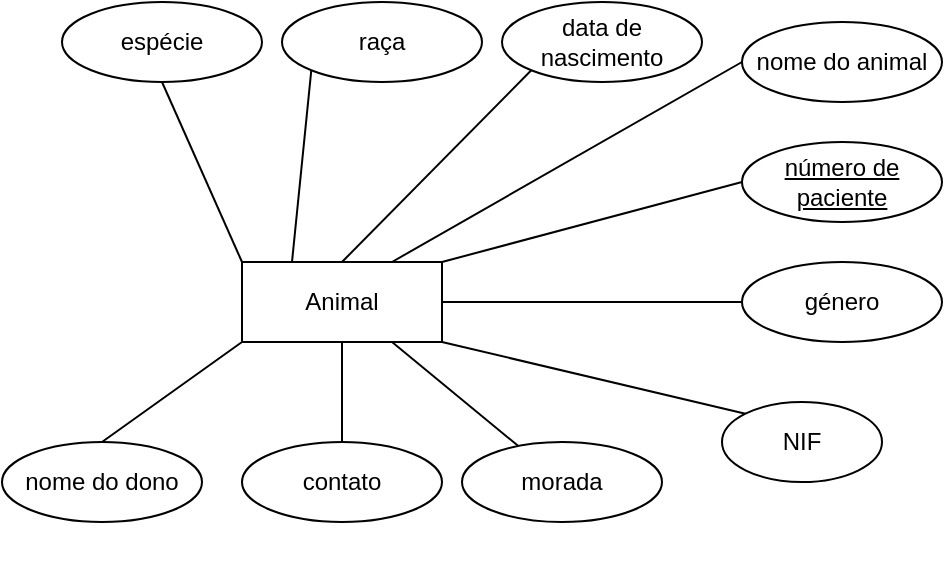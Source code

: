 <mxfile version="21.1.2" type="device">
  <diagram name="Page-1" id="shWKs-2W44PyBMWB-n4u">
    <mxGraphModel dx="1434" dy="836" grid="1" gridSize="10" guides="1" tooltips="1" connect="1" arrows="1" fold="1" page="1" pageScale="1" pageWidth="850" pageHeight="1100" math="0" shadow="0">
      <root>
        <mxCell id="0" />
        <mxCell id="1" parent="0" />
        <mxCell id="khWjaRgN5ZCPHRdJizHZ-2" value="Animal" style="whiteSpace=wrap;html=1;align=center;" vertex="1" parent="1">
          <mxGeometry x="410" y="330" width="100" height="40" as="geometry" />
        </mxCell>
        <mxCell id="khWjaRgN5ZCPHRdJizHZ-29" style="edgeStyle=none;shape=connector;rounded=0;orthogonalLoop=1;jettySize=auto;html=1;exitX=0;exitY=0.5;exitDx=0;exitDy=0;entryX=0.75;entryY=0;entryDx=0;entryDy=0;labelBackgroundColor=default;strokeColor=default;fontFamily=Helvetica;fontSize=11;fontColor=default;endArrow=none;" edge="1" parent="1" source="khWjaRgN5ZCPHRdJizHZ-3" target="khWjaRgN5ZCPHRdJizHZ-2">
          <mxGeometry relative="1" as="geometry" />
        </mxCell>
        <mxCell id="khWjaRgN5ZCPHRdJizHZ-3" value="nome do animal" style="ellipse;whiteSpace=wrap;html=1;align=center;" vertex="1" parent="1">
          <mxGeometry x="660" y="210" width="100" height="40" as="geometry" />
        </mxCell>
        <mxCell id="khWjaRgN5ZCPHRdJizHZ-26" style="edgeStyle=none;shape=connector;rounded=0;orthogonalLoop=1;jettySize=auto;html=1;exitX=0;exitY=0;exitDx=0;exitDy=0;entryX=1;entryY=1;entryDx=0;entryDy=0;labelBackgroundColor=default;strokeColor=default;fontFamily=Helvetica;fontSize=11;fontColor=default;endArrow=none;" edge="1" parent="1" source="khWjaRgN5ZCPHRdJizHZ-5" target="khWjaRgN5ZCPHRdJizHZ-2">
          <mxGeometry relative="1" as="geometry" />
        </mxCell>
        <mxCell id="khWjaRgN5ZCPHRdJizHZ-5" value="NIF" style="ellipse;whiteSpace=wrap;html=1;align=center;" vertex="1" parent="1">
          <mxGeometry x="650" y="400" width="80" height="40" as="geometry" />
        </mxCell>
        <mxCell id="khWjaRgN5ZCPHRdJizHZ-25" style="edgeStyle=none;shape=connector;rounded=0;orthogonalLoop=1;jettySize=auto;html=1;entryX=0.75;entryY=1;entryDx=0;entryDy=0;labelBackgroundColor=default;strokeColor=default;fontFamily=Helvetica;fontSize=11;fontColor=default;endArrow=none;" edge="1" parent="1" source="khWjaRgN5ZCPHRdJizHZ-6" target="khWjaRgN5ZCPHRdJizHZ-2">
          <mxGeometry relative="1" as="geometry" />
        </mxCell>
        <mxCell id="khWjaRgN5ZCPHRdJizHZ-6" value="morada" style="ellipse;whiteSpace=wrap;html=1;align=center;" vertex="1" parent="1">
          <mxGeometry x="520" y="420" width="100" height="40" as="geometry" />
        </mxCell>
        <mxCell id="khWjaRgN5ZCPHRdJizHZ-28" style="edgeStyle=none;shape=connector;rounded=0;orthogonalLoop=1;jettySize=auto;html=1;exitX=0;exitY=0.5;exitDx=0;exitDy=0;entryX=1;entryY=0;entryDx=0;entryDy=0;labelBackgroundColor=default;strokeColor=default;fontFamily=Helvetica;fontSize=11;fontColor=default;endArrow=none;" edge="1" parent="1" source="khWjaRgN5ZCPHRdJizHZ-11" target="khWjaRgN5ZCPHRdJizHZ-2">
          <mxGeometry relative="1" as="geometry" />
        </mxCell>
        <mxCell id="khWjaRgN5ZCPHRdJizHZ-11" value="número de paciente" style="ellipse;whiteSpace=wrap;html=1;align=center;fontStyle=4;" vertex="1" parent="1">
          <mxGeometry x="660" y="270" width="100" height="40" as="geometry" />
        </mxCell>
        <mxCell id="khWjaRgN5ZCPHRdJizHZ-24" style="edgeStyle=none;shape=connector;rounded=0;orthogonalLoop=1;jettySize=auto;html=1;labelBackgroundColor=default;strokeColor=default;fontFamily=Helvetica;fontSize=11;fontColor=default;endArrow=none;entryX=0.5;entryY=1;entryDx=0;entryDy=0;" edge="1" parent="1" source="khWjaRgN5ZCPHRdJizHZ-14" target="khWjaRgN5ZCPHRdJizHZ-2">
          <mxGeometry relative="1" as="geometry">
            <mxPoint x="430" y="370" as="targetPoint" />
          </mxGeometry>
        </mxCell>
        <mxCell id="khWjaRgN5ZCPHRdJizHZ-14" value="contato" style="ellipse;whiteSpace=wrap;html=1;align=center;" vertex="1" parent="1">
          <mxGeometry x="410" y="420" width="100" height="40" as="geometry" />
        </mxCell>
        <mxCell id="khWjaRgN5ZCPHRdJizHZ-30" style="edgeStyle=none;shape=connector;rounded=0;orthogonalLoop=1;jettySize=auto;html=1;exitX=0;exitY=1;exitDx=0;exitDy=0;entryX=0.5;entryY=0;entryDx=0;entryDy=0;labelBackgroundColor=default;strokeColor=default;fontFamily=Helvetica;fontSize=11;fontColor=default;endArrow=none;" edge="1" parent="1" source="khWjaRgN5ZCPHRdJizHZ-15" target="khWjaRgN5ZCPHRdJizHZ-2">
          <mxGeometry relative="1" as="geometry" />
        </mxCell>
        <mxCell id="khWjaRgN5ZCPHRdJizHZ-15" value="data de nascimento" style="ellipse;whiteSpace=wrap;html=1;align=center;" vertex="1" parent="1">
          <mxGeometry x="540" y="200" width="100" height="40" as="geometry" />
        </mxCell>
        <mxCell id="khWjaRgN5ZCPHRdJizHZ-31" style="edgeStyle=none;shape=connector;rounded=0;orthogonalLoop=1;jettySize=auto;html=1;exitX=0;exitY=1;exitDx=0;exitDy=0;entryX=0.25;entryY=0;entryDx=0;entryDy=0;labelBackgroundColor=default;strokeColor=default;fontFamily=Helvetica;fontSize=11;fontColor=default;endArrow=none;" edge="1" parent="1" source="khWjaRgN5ZCPHRdJizHZ-17" target="khWjaRgN5ZCPHRdJizHZ-2">
          <mxGeometry relative="1" as="geometry" />
        </mxCell>
        <mxCell id="khWjaRgN5ZCPHRdJizHZ-17" value="raça" style="ellipse;whiteSpace=wrap;html=1;align=center;" vertex="1" parent="1">
          <mxGeometry x="430" y="200" width="100" height="40" as="geometry" />
        </mxCell>
        <mxCell id="khWjaRgN5ZCPHRdJizHZ-32" style="edgeStyle=none;shape=connector;rounded=0;orthogonalLoop=1;jettySize=auto;html=1;exitX=0.5;exitY=1;exitDx=0;exitDy=0;entryX=0;entryY=0;entryDx=0;entryDy=0;labelBackgroundColor=default;strokeColor=default;fontFamily=Helvetica;fontSize=11;fontColor=default;endArrow=none;" edge="1" parent="1" source="khWjaRgN5ZCPHRdJizHZ-18" target="khWjaRgN5ZCPHRdJizHZ-2">
          <mxGeometry relative="1" as="geometry" />
        </mxCell>
        <mxCell id="khWjaRgN5ZCPHRdJizHZ-18" value="espécie" style="ellipse;whiteSpace=wrap;html=1;align=center;" vertex="1" parent="1">
          <mxGeometry x="320" y="200" width="100" height="40" as="geometry" />
        </mxCell>
        <mxCell id="khWjaRgN5ZCPHRdJizHZ-20" style="edgeStyle=orthogonalEdgeStyle;orthogonalLoop=1;jettySize=auto;html=1;exitX=0.5;exitY=1;exitDx=0;exitDy=0;entryX=0;entryY=0.5;entryDx=0;entryDy=0;strokeColor=none;rounded=0;" edge="1" parent="1" source="khWjaRgN5ZCPHRdJizHZ-19" target="khWjaRgN5ZCPHRdJizHZ-2">
          <mxGeometry relative="1" as="geometry" />
        </mxCell>
        <mxCell id="khWjaRgN5ZCPHRdJizHZ-23" style="edgeStyle=none;shape=connector;rounded=0;orthogonalLoop=1;jettySize=auto;html=1;exitX=0.5;exitY=0;exitDx=0;exitDy=0;entryX=0;entryY=1;entryDx=0;entryDy=0;labelBackgroundColor=default;strokeColor=default;fontFamily=Helvetica;fontSize=11;fontColor=default;endArrow=none;" edge="1" parent="1" source="khWjaRgN5ZCPHRdJizHZ-19" target="khWjaRgN5ZCPHRdJizHZ-2">
          <mxGeometry relative="1" as="geometry" />
        </mxCell>
        <mxCell id="khWjaRgN5ZCPHRdJizHZ-19" value="nome do dono" style="ellipse;whiteSpace=wrap;html=1;align=center;" vertex="1" parent="1">
          <mxGeometry x="290" y="420" width="100" height="40" as="geometry" />
        </mxCell>
        <mxCell id="khWjaRgN5ZCPHRdJizHZ-27" style="edgeStyle=none;shape=connector;rounded=0;orthogonalLoop=1;jettySize=auto;html=1;exitX=0;exitY=0.5;exitDx=0;exitDy=0;entryX=1;entryY=0.5;entryDx=0;entryDy=0;labelBackgroundColor=default;strokeColor=default;fontFamily=Helvetica;fontSize=11;fontColor=default;endArrow=none;" edge="1" parent="1" source="khWjaRgN5ZCPHRdJizHZ-21" target="khWjaRgN5ZCPHRdJizHZ-2">
          <mxGeometry relative="1" as="geometry" />
        </mxCell>
        <mxCell id="khWjaRgN5ZCPHRdJizHZ-21" value="género" style="ellipse;whiteSpace=wrap;html=1;align=center;" vertex="1" parent="1">
          <mxGeometry x="660" y="330" width="100" height="40" as="geometry" />
        </mxCell>
      </root>
    </mxGraphModel>
  </diagram>
</mxfile>
